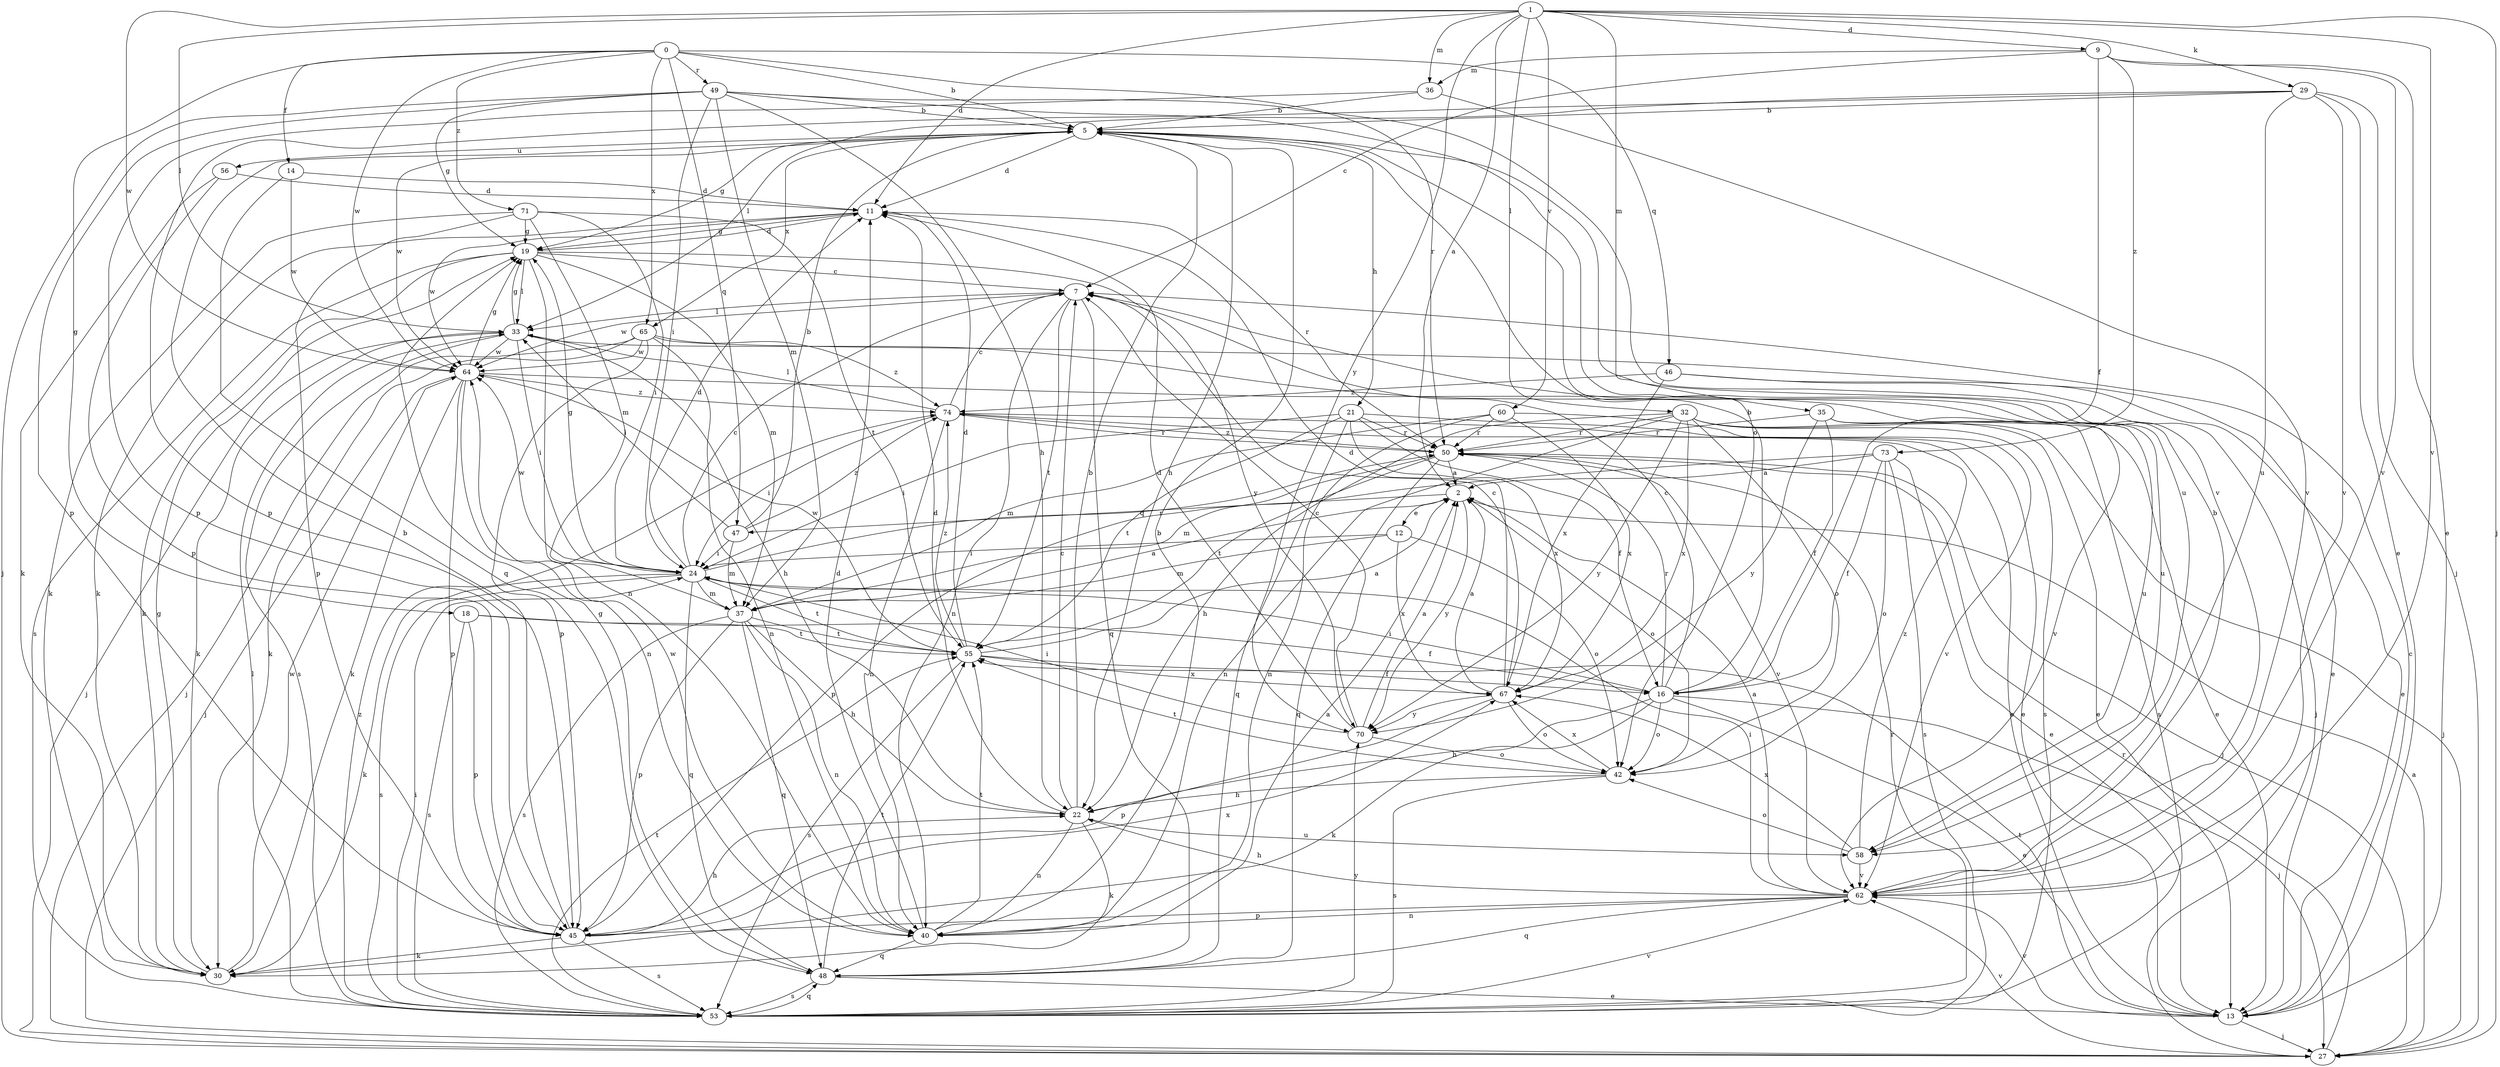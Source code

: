 strict digraph  {
0;
1;
2;
5;
7;
9;
11;
12;
13;
14;
16;
18;
19;
21;
22;
24;
27;
29;
30;
32;
33;
35;
36;
37;
40;
42;
45;
46;
47;
48;
49;
50;
53;
55;
56;
58;
60;
62;
64;
65;
67;
70;
71;
73;
74;
0 -> 5  [label=b];
0 -> 14  [label=f];
0 -> 18  [label=g];
0 -> 46  [label=q];
0 -> 47  [label=q];
0 -> 49  [label=r];
0 -> 50  [label=r];
0 -> 64  [label=w];
0 -> 65  [label=x];
0 -> 71  [label=z];
1 -> 2  [label=a];
1 -> 9  [label=d];
1 -> 11  [label=d];
1 -> 27  [label=j];
1 -> 29  [label=k];
1 -> 32  [label=l];
1 -> 33  [label=l];
1 -> 35  [label=m];
1 -> 36  [label=m];
1 -> 60  [label=v];
1 -> 62  [label=v];
1 -> 64  [label=w];
1 -> 70  [label=y];
2 -> 12  [label=e];
2 -> 42  [label=o];
2 -> 47  [label=q];
2 -> 70  [label=y];
5 -> 11  [label=d];
5 -> 19  [label=g];
5 -> 21  [label=h];
5 -> 22  [label=h];
5 -> 56  [label=u];
5 -> 58  [label=u];
5 -> 64  [label=w];
5 -> 65  [label=x];
7 -> 33  [label=l];
7 -> 40  [label=n];
7 -> 48  [label=q];
7 -> 55  [label=t];
7 -> 58  [label=u];
7 -> 64  [label=w];
9 -> 7  [label=c];
9 -> 13  [label=e];
9 -> 16  [label=f];
9 -> 36  [label=m];
9 -> 62  [label=v];
9 -> 73  [label=z];
11 -> 19  [label=g];
11 -> 30  [label=k];
11 -> 50  [label=r];
11 -> 64  [label=w];
12 -> 24  [label=i];
12 -> 37  [label=m];
12 -> 42  [label=o];
12 -> 67  [label=x];
13 -> 7  [label=c];
13 -> 27  [label=j];
13 -> 55  [label=t];
13 -> 62  [label=v];
14 -> 11  [label=d];
14 -> 48  [label=q];
14 -> 64  [label=w];
16 -> 5  [label=b];
16 -> 7  [label=c];
16 -> 13  [label=e];
16 -> 22  [label=h];
16 -> 24  [label=i];
16 -> 27  [label=j];
16 -> 30  [label=k];
16 -> 42  [label=o];
16 -> 50  [label=r];
18 -> 16  [label=f];
18 -> 45  [label=p];
18 -> 53  [label=s];
18 -> 55  [label=t];
19 -> 7  [label=c];
19 -> 11  [label=d];
19 -> 30  [label=k];
19 -> 33  [label=l];
19 -> 37  [label=m];
19 -> 40  [label=n];
19 -> 53  [label=s];
19 -> 70  [label=y];
21 -> 13  [label=e];
21 -> 16  [label=f];
21 -> 24  [label=i];
21 -> 48  [label=q];
21 -> 50  [label=r];
21 -> 55  [label=t];
21 -> 67  [label=x];
22 -> 5  [label=b];
22 -> 7  [label=c];
22 -> 11  [label=d];
22 -> 30  [label=k];
22 -> 40  [label=n];
22 -> 58  [label=u];
24 -> 7  [label=c];
24 -> 11  [label=d];
24 -> 19  [label=g];
24 -> 30  [label=k];
24 -> 37  [label=m];
24 -> 48  [label=q];
24 -> 50  [label=r];
24 -> 53  [label=s];
24 -> 55  [label=t];
24 -> 64  [label=w];
27 -> 2  [label=a];
27 -> 50  [label=r];
27 -> 62  [label=v];
29 -> 5  [label=b];
29 -> 13  [label=e];
29 -> 27  [label=j];
29 -> 33  [label=l];
29 -> 45  [label=p];
29 -> 58  [label=u];
29 -> 62  [label=v];
30 -> 19  [label=g];
30 -> 64  [label=w];
32 -> 13  [label=e];
32 -> 22  [label=h];
32 -> 27  [label=j];
32 -> 40  [label=n];
32 -> 42  [label=o];
32 -> 50  [label=r];
32 -> 53  [label=s];
32 -> 67  [label=x];
32 -> 70  [label=y];
33 -> 19  [label=g];
33 -> 22  [label=h];
33 -> 24  [label=i];
33 -> 27  [label=j];
33 -> 30  [label=k];
33 -> 53  [label=s];
33 -> 58  [label=u];
33 -> 64  [label=w];
35 -> 13  [label=e];
35 -> 16  [label=f];
35 -> 50  [label=r];
35 -> 53  [label=s];
35 -> 70  [label=y];
36 -> 5  [label=b];
36 -> 45  [label=p];
36 -> 62  [label=v];
37 -> 2  [label=a];
37 -> 22  [label=h];
37 -> 40  [label=n];
37 -> 45  [label=p];
37 -> 48  [label=q];
37 -> 53  [label=s];
37 -> 55  [label=t];
40 -> 2  [label=a];
40 -> 5  [label=b];
40 -> 11  [label=d];
40 -> 48  [label=q];
40 -> 55  [label=t];
40 -> 64  [label=w];
42 -> 22  [label=h];
42 -> 53  [label=s];
42 -> 55  [label=t];
42 -> 67  [label=x];
45 -> 5  [label=b];
45 -> 22  [label=h];
45 -> 30  [label=k];
45 -> 53  [label=s];
45 -> 67  [label=x];
46 -> 13  [label=e];
46 -> 27  [label=j];
46 -> 67  [label=x];
46 -> 74  [label=z];
47 -> 5  [label=b];
47 -> 24  [label=i];
47 -> 33  [label=l];
47 -> 37  [label=m];
47 -> 74  [label=z];
48 -> 13  [label=e];
48 -> 19  [label=g];
48 -> 53  [label=s];
48 -> 55  [label=t];
49 -> 5  [label=b];
49 -> 19  [label=g];
49 -> 22  [label=h];
49 -> 24  [label=i];
49 -> 27  [label=j];
49 -> 37  [label=m];
49 -> 42  [label=o];
49 -> 45  [label=p];
49 -> 62  [label=v];
50 -> 2  [label=a];
50 -> 27  [label=j];
50 -> 45  [label=p];
50 -> 48  [label=q];
50 -> 55  [label=t];
50 -> 62  [label=v];
50 -> 74  [label=z];
53 -> 24  [label=i];
53 -> 33  [label=l];
53 -> 48  [label=q];
53 -> 50  [label=r];
53 -> 55  [label=t];
53 -> 62  [label=v];
53 -> 70  [label=y];
53 -> 74  [label=z];
55 -> 2  [label=a];
55 -> 11  [label=d];
55 -> 16  [label=f];
55 -> 53  [label=s];
55 -> 64  [label=w];
55 -> 67  [label=x];
55 -> 74  [label=z];
56 -> 11  [label=d];
56 -> 30  [label=k];
56 -> 45  [label=p];
58 -> 42  [label=o];
58 -> 62  [label=v];
58 -> 67  [label=x];
58 -> 74  [label=z];
60 -> 37  [label=m];
60 -> 40  [label=n];
60 -> 50  [label=r];
60 -> 62  [label=v];
60 -> 67  [label=x];
62 -> 2  [label=a];
62 -> 5  [label=b];
62 -> 22  [label=h];
62 -> 24  [label=i];
62 -> 40  [label=n];
62 -> 45  [label=p];
62 -> 48  [label=q];
64 -> 19  [label=g];
64 -> 27  [label=j];
64 -> 30  [label=k];
64 -> 40  [label=n];
64 -> 45  [label=p];
64 -> 62  [label=v];
64 -> 74  [label=z];
65 -> 13  [label=e];
65 -> 27  [label=j];
65 -> 30  [label=k];
65 -> 40  [label=n];
65 -> 45  [label=p];
65 -> 64  [label=w];
65 -> 74  [label=z];
67 -> 2  [label=a];
67 -> 7  [label=c];
67 -> 11  [label=d];
67 -> 42  [label=o];
67 -> 45  [label=p];
67 -> 70  [label=y];
70 -> 2  [label=a];
70 -> 7  [label=c];
70 -> 11  [label=d];
70 -> 24  [label=i];
70 -> 42  [label=o];
71 -> 19  [label=g];
71 -> 24  [label=i];
71 -> 30  [label=k];
71 -> 37  [label=m];
71 -> 45  [label=p];
71 -> 55  [label=t];
73 -> 2  [label=a];
73 -> 13  [label=e];
73 -> 16  [label=f];
73 -> 37  [label=m];
73 -> 42  [label=o];
73 -> 53  [label=s];
74 -> 7  [label=c];
74 -> 13  [label=e];
74 -> 24  [label=i];
74 -> 33  [label=l];
74 -> 40  [label=n];
74 -> 50  [label=r];
}

